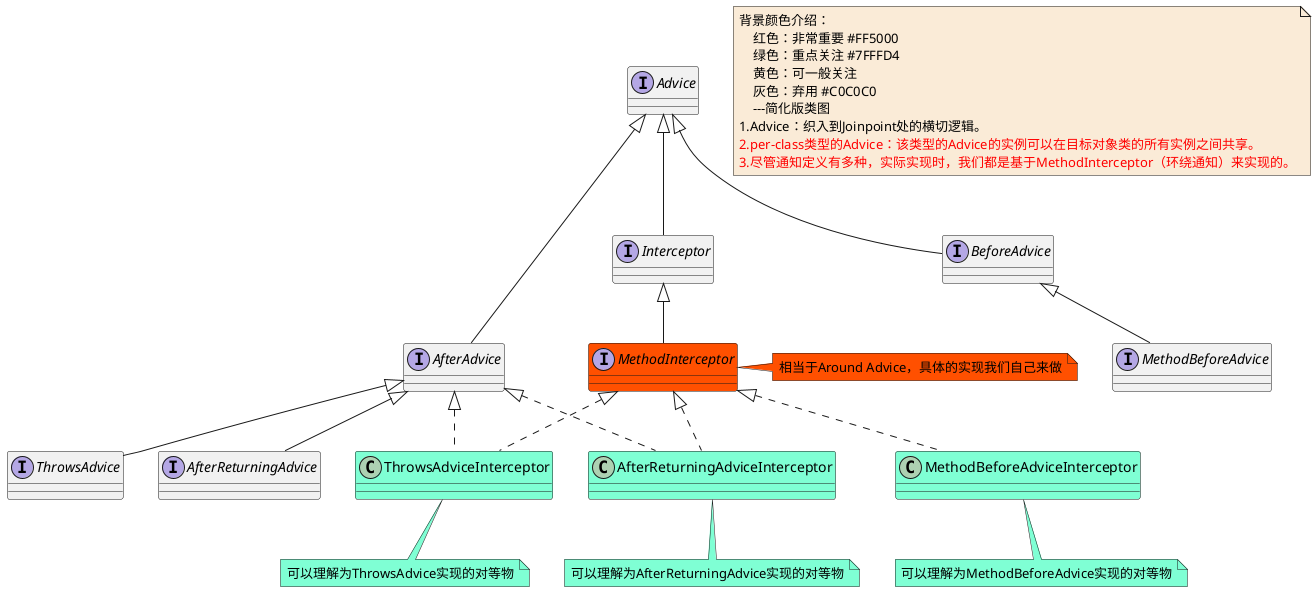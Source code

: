 @startuml

note  as N1 #FAEBD7
    背景颜色介绍：
        红色：非常重要 #FF5000
        绿色：重点关注 #7FFFD4
        黄色：可一般关注
        灰色：弃用 #C0C0C0
        ---简化版类图
    1.Advice：织入到Joinpoint处的横切逻辑。
    <font color=red>2.per-class类型的Advice：该类型的Advice的实例可以在目标对象类的所有实例之间共享。</font>
    <font color=red>3.尽管通知定义有多种，实际实现时，我们都是基于MethodInterceptor（环绕通知）来实现的。</font>
end note

interface Advice
interface AfterAdvice
interface AfterReturningAdvice
interface BeforeAdvice
interface MethodBeforeAdvice
interface Interceptor
interface MethodInterceptor #FF5000
note right #FF5000: 相当于Around Advice，具体的实现我们自己来做
interface ThrowsAdvice
class AfterReturningAdviceInterceptor #7FFFD4
note bottom #7FFFD4: 可以理解为AfterReturningAdvice实现的对等物
class MethodBeforeAdviceInterceptor #7FFFD4
note bottom #7FFFD4: 可以理解为MethodBeforeAdvice实现的对等物
class ThrowsAdviceInterceptor #7FFFD4
note bottom #7FFFD4: 可以理解为ThrowsAdvice实现的对等物




Advice <|-- AfterAdvice
Advice <|-- BeforeAdvice
Advice <|-- Interceptor


AfterAdvice <|-- AfterReturningAdvice
AfterAdvice <|.. AfterReturningAdviceInterceptor
AfterAdvice <|-- ThrowsAdvice
AfterAdvice <|.. ThrowsAdviceInterceptor



BeforeAdvice <|--  MethodBeforeAdvice

Interceptor <|-- MethodInterceptor


MethodInterceptor <|.. AfterReturningAdviceInterceptor
MethodInterceptor <|.. MethodBeforeAdviceInterceptor
MethodInterceptor <|.. ThrowsAdviceInterceptor




@enduml